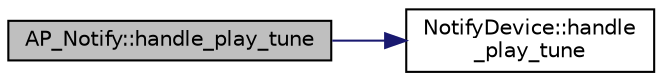 digraph "AP_Notify::handle_play_tune"
{
 // INTERACTIVE_SVG=YES
  edge [fontname="Helvetica",fontsize="10",labelfontname="Helvetica",labelfontsize="10"];
  node [fontname="Helvetica",fontsize="10",shape=record];
  rankdir="LR";
  Node1 [label="AP_Notify::handle_play_tune",height=0.2,width=0.4,color="black", fillcolor="grey75", style="filled", fontcolor="black"];
  Node1 -> Node2 [color="midnightblue",fontsize="10",style="solid",fontname="Helvetica"];
  Node2 [label="NotifyDevice::handle\l_play_tune",height=0.2,width=0.4,color="black", fillcolor="white", style="filled",URL="$classNotifyDevice.html#a82868d67b367725ee96938f2ba1aead8"];
}
